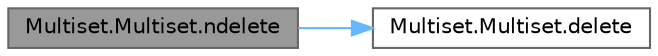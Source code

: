 digraph "Multiset.Multiset.ndelete"
{
 // LATEX_PDF_SIZE
  bgcolor="transparent";
  edge [fontname=Helvetica,fontsize=10,labelfontname=Helvetica,labelfontsize=10];
  node [fontname=Helvetica,fontsize=10,shape=box,height=0.2,width=0.4];
  rankdir="LR";
  Node1 [id="Node000001",label="Multiset.Multiset.ndelete",height=0.2,width=0.4,color="gray40", fillcolor="grey60", style="filled", fontcolor="black",tooltip=" "];
  Node1 -> Node2 [id="edge1_Node000001_Node000002",color="steelblue1",style="solid",tooltip=" "];
  Node2 [id="Node000002",label="Multiset.Multiset.delete",height=0.2,width=0.4,color="grey40", fillcolor="white", style="filled",URL="$classMultiset_1_1Multiset.html#a65aed54b70134b3d782613dc94a59b9e",tooltip=" "];
}
